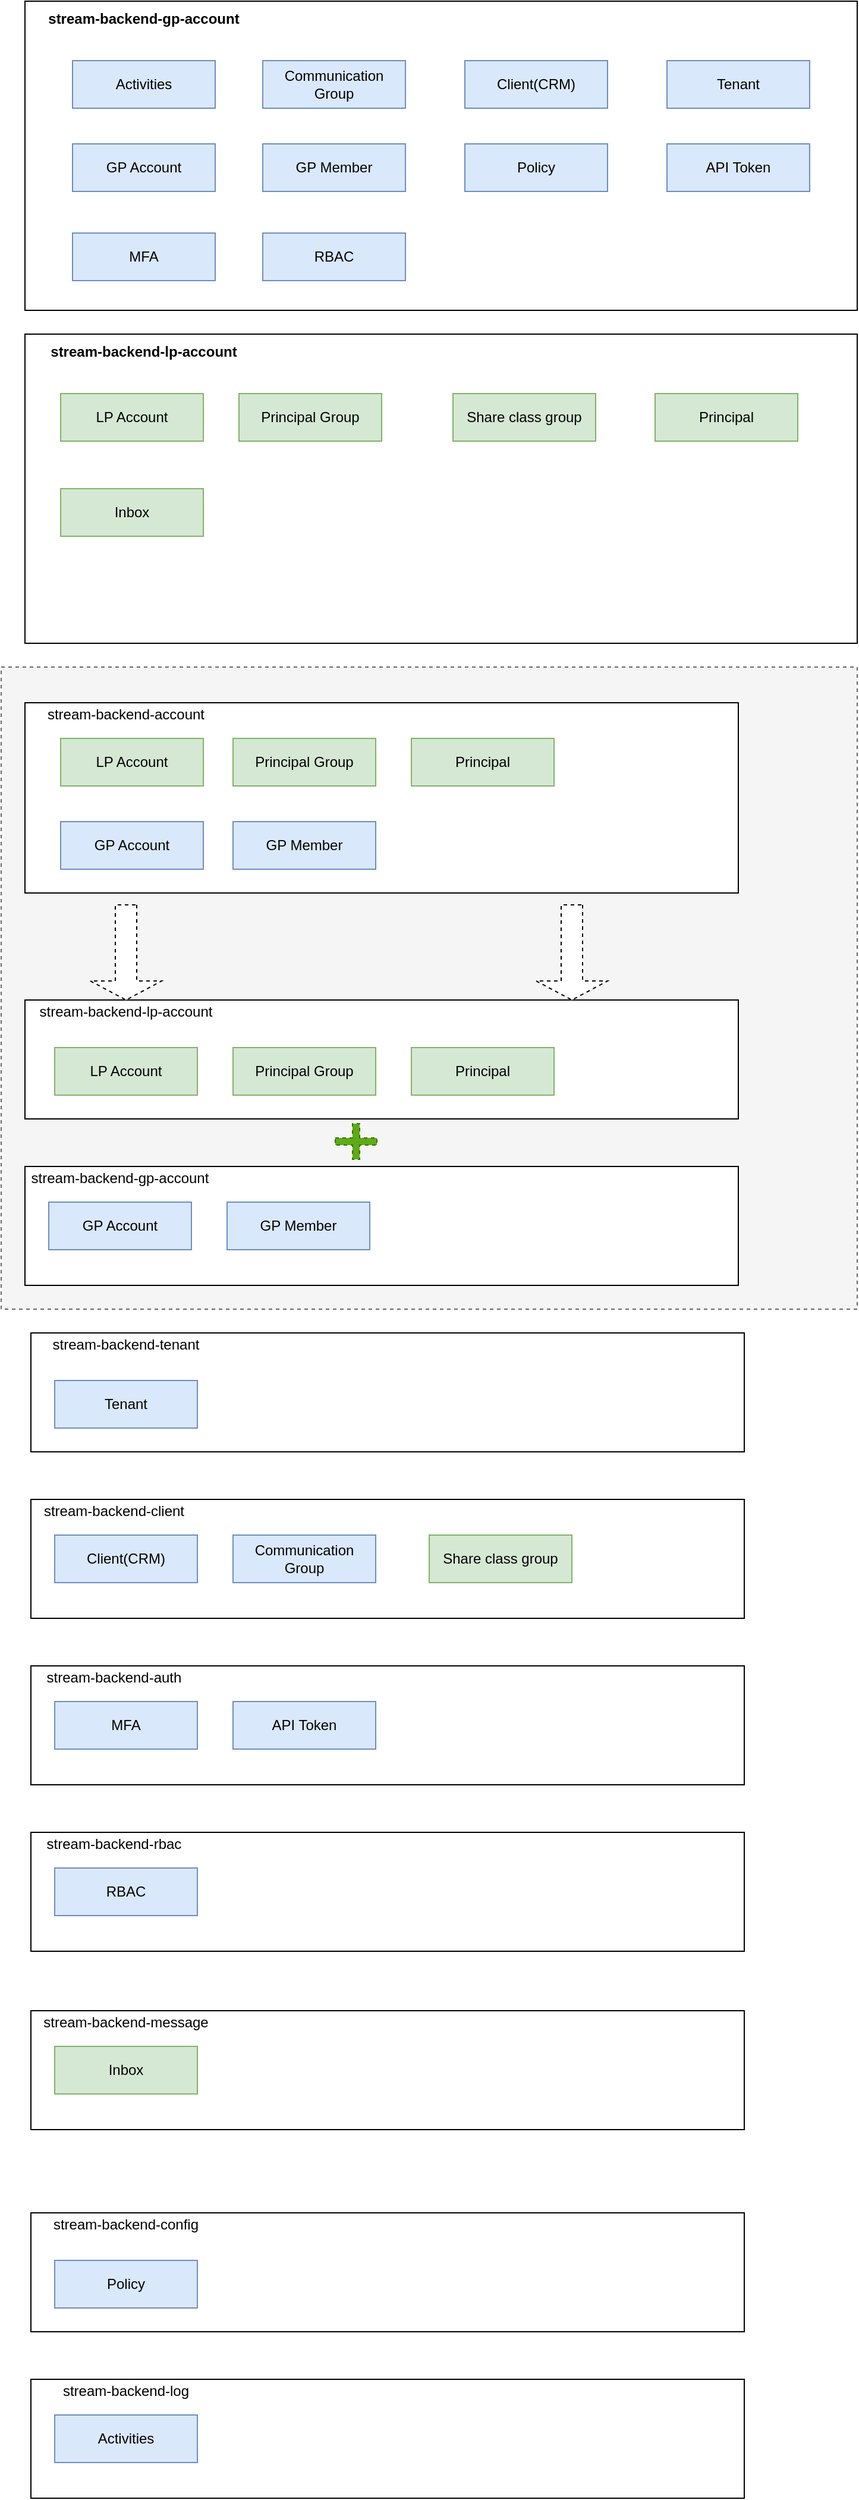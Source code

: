 <mxfile version="21.1.5" type="github">
  <diagram name="Page-1" id="siafdFkckaMNE3llaVE-">
    <mxGraphModel dx="1387" dy="900" grid="1" gridSize="10" guides="1" tooltips="1" connect="1" arrows="1" fold="1" page="1" pageScale="1" pageWidth="850" pageHeight="1100" math="0" shadow="0">
      <root>
        <mxCell id="0" />
        <mxCell id="1" parent="0" />
        <mxCell id="XZLKvz8-X9D0-rPEmGYp-99" value="" style="rounded=0;whiteSpace=wrap;html=1;fillColor=#f5f5f5;fontColor=#333333;strokeColor=#666666;dashed=1;" vertex="1" parent="1">
          <mxGeometry x="10" y="700" width="720" height="540" as="geometry" />
        </mxCell>
        <mxCell id="XZLKvz8-X9D0-rPEmGYp-1" value="" style="rounded=0;whiteSpace=wrap;html=1;" vertex="1" parent="1">
          <mxGeometry x="30" y="140" width="700" height="260" as="geometry" />
        </mxCell>
        <mxCell id="XZLKvz8-X9D0-rPEmGYp-2" value="stream-backend-gp-account" style="text;html=1;strokeColor=none;fillColor=none;align=center;verticalAlign=middle;whiteSpace=wrap;rounded=0;fontStyle=1" vertex="1" parent="1">
          <mxGeometry x="40" y="140" width="180" height="30" as="geometry" />
        </mxCell>
        <mxCell id="XZLKvz8-X9D0-rPEmGYp-3" value="Activities" style="rounded=0;whiteSpace=wrap;html=1;strokeColor=#6c8ebf;fillColor=#dae8fc;" vertex="1" parent="1">
          <mxGeometry x="70" y="190" width="120" height="40" as="geometry" />
        </mxCell>
        <mxCell id="XZLKvz8-X9D0-rPEmGYp-4" value="Communication Group" style="rounded=0;whiteSpace=wrap;html=1;strokeColor=#6c8ebf;fillColor=#dae8fc;" vertex="1" parent="1">
          <mxGeometry x="230" y="190" width="120" height="40" as="geometry" />
        </mxCell>
        <mxCell id="XZLKvz8-X9D0-rPEmGYp-5" value="Client(CRM)" style="rounded=0;whiteSpace=wrap;html=1;strokeColor=#6c8ebf;fillColor=#dae8fc;" vertex="1" parent="1">
          <mxGeometry x="400" y="190" width="120" height="40" as="geometry" />
        </mxCell>
        <mxCell id="XZLKvz8-X9D0-rPEmGYp-6" value="GP Account" style="rounded=0;whiteSpace=wrap;html=1;strokeColor=#6c8ebf;fillColor=#dae8fc;" vertex="1" parent="1">
          <mxGeometry x="70" y="260" width="120" height="40" as="geometry" />
        </mxCell>
        <mxCell id="XZLKvz8-X9D0-rPEmGYp-8" value="GP Member" style="rounded=0;whiteSpace=wrap;html=1;strokeColor=#6c8ebf;fillColor=#dae8fc;" vertex="1" parent="1">
          <mxGeometry x="230" y="260" width="120" height="40" as="geometry" />
        </mxCell>
        <mxCell id="XZLKvz8-X9D0-rPEmGYp-13" value="Policy" style="rounded=0;whiteSpace=wrap;html=1;strokeColor=#6c8ebf;fillColor=#dae8fc;" vertex="1" parent="1">
          <mxGeometry x="400" y="260" width="120" height="40" as="geometry" />
        </mxCell>
        <mxCell id="XZLKvz8-X9D0-rPEmGYp-14" value="MFA" style="rounded=0;whiteSpace=wrap;html=1;strokeColor=#6c8ebf;fillColor=#dae8fc;" vertex="1" parent="1">
          <mxGeometry x="70" y="335" width="120" height="40" as="geometry" />
        </mxCell>
        <mxCell id="XZLKvz8-X9D0-rPEmGYp-15" value="Tenant" style="rounded=0;whiteSpace=wrap;html=1;strokeColor=#6c8ebf;fillColor=#dae8fc;" vertex="1" parent="1">
          <mxGeometry x="570" y="190" width="120" height="40" as="geometry" />
        </mxCell>
        <mxCell id="XZLKvz8-X9D0-rPEmGYp-17" value="API Token" style="rounded=0;whiteSpace=wrap;html=1;strokeColor=#6c8ebf;fillColor=#dae8fc;" vertex="1" parent="1">
          <mxGeometry x="570" y="260" width="120" height="40" as="geometry" />
        </mxCell>
        <mxCell id="XZLKvz8-X9D0-rPEmGYp-19" value="" style="rounded=0;whiteSpace=wrap;html=1;" vertex="1" parent="1">
          <mxGeometry x="30" y="980" width="600" height="100" as="geometry" />
        </mxCell>
        <mxCell id="XZLKvz8-X9D0-rPEmGYp-20" value="stream-backend-lp-account" style="text;html=1;strokeColor=none;fillColor=none;align=center;verticalAlign=middle;whiteSpace=wrap;rounded=0;" vertex="1" parent="1">
          <mxGeometry x="35" y="980" width="160" height="20" as="geometry" />
        </mxCell>
        <mxCell id="XZLKvz8-X9D0-rPEmGYp-21" value="LP Account" style="rounded=0;whiteSpace=wrap;html=1;fillColor=#d5e8d4;strokeColor=#82b366;" vertex="1" parent="1">
          <mxGeometry x="55" y="1020" width="120" height="40" as="geometry" />
        </mxCell>
        <mxCell id="XZLKvz8-X9D0-rPEmGYp-22" value="Principal Group" style="rounded=0;whiteSpace=wrap;html=1;fillColor=#d5e8d4;strokeColor=#82b366;" vertex="1" parent="1">
          <mxGeometry x="205" y="1020" width="120" height="40" as="geometry" />
        </mxCell>
        <mxCell id="XZLKvz8-X9D0-rPEmGYp-23" value="Principal" style="rounded=0;whiteSpace=wrap;html=1;fillColor=#d5e8d4;strokeColor=#82b366;" vertex="1" parent="1">
          <mxGeometry x="355" y="1020" width="120" height="40" as="geometry" />
        </mxCell>
        <mxCell id="XZLKvz8-X9D0-rPEmGYp-25" value="" style="rounded=0;whiteSpace=wrap;html=1;" vertex="1" parent="1">
          <mxGeometry x="30" y="1120" width="600" height="100" as="geometry" />
        </mxCell>
        <mxCell id="XZLKvz8-X9D0-rPEmGYp-26" value="stream-backend-gp-account" style="text;html=1;strokeColor=none;fillColor=none;align=center;verticalAlign=middle;whiteSpace=wrap;rounded=0;" vertex="1" parent="1">
          <mxGeometry x="30" y="1120" width="160" height="20" as="geometry" />
        </mxCell>
        <mxCell id="XZLKvz8-X9D0-rPEmGYp-27" value="GP Account" style="rounded=0;whiteSpace=wrap;html=1;strokeColor=#6c8ebf;fillColor=#dae8fc;" vertex="1" parent="1">
          <mxGeometry x="50" y="1150" width="120" height="40" as="geometry" />
        </mxCell>
        <mxCell id="XZLKvz8-X9D0-rPEmGYp-28" value="GP Member" style="rounded=0;whiteSpace=wrap;html=1;strokeColor=#6c8ebf;fillColor=#dae8fc;" vertex="1" parent="1">
          <mxGeometry x="200" y="1150" width="120" height="40" as="geometry" />
        </mxCell>
        <mxCell id="XZLKvz8-X9D0-rPEmGYp-29" value="" style="rounded=0;whiteSpace=wrap;html=1;" vertex="1" parent="1">
          <mxGeometry x="35" y="1260" width="600" height="100" as="geometry" />
        </mxCell>
        <mxCell id="XZLKvz8-X9D0-rPEmGYp-30" value="stream-backend-tenant" style="text;html=1;strokeColor=none;fillColor=none;align=center;verticalAlign=middle;whiteSpace=wrap;rounded=0;" vertex="1" parent="1">
          <mxGeometry x="35" y="1260" width="160" height="20" as="geometry" />
        </mxCell>
        <mxCell id="XZLKvz8-X9D0-rPEmGYp-33" value="Tenant" style="rounded=0;whiteSpace=wrap;html=1;strokeColor=#6c8ebf;fillColor=#dae8fc;" vertex="1" parent="1">
          <mxGeometry x="55" y="1300" width="120" height="40" as="geometry" />
        </mxCell>
        <mxCell id="XZLKvz8-X9D0-rPEmGYp-35" value="" style="rounded=0;whiteSpace=wrap;html=1;" vertex="1" parent="1">
          <mxGeometry x="35" y="1400" width="600" height="100" as="geometry" />
        </mxCell>
        <mxCell id="XZLKvz8-X9D0-rPEmGYp-36" value="stream-backend-client" style="text;html=1;strokeColor=none;fillColor=none;align=center;verticalAlign=middle;whiteSpace=wrap;rounded=0;" vertex="1" parent="1">
          <mxGeometry x="25" y="1400" width="160" height="20" as="geometry" />
        </mxCell>
        <mxCell id="XZLKvz8-X9D0-rPEmGYp-37" value="Client(CRM)" style="rounded=0;whiteSpace=wrap;html=1;strokeColor=#6c8ebf;fillColor=#dae8fc;" vertex="1" parent="1">
          <mxGeometry x="55" y="1430" width="120" height="40" as="geometry" />
        </mxCell>
        <mxCell id="XZLKvz8-X9D0-rPEmGYp-38" value="Communication Group" style="rounded=0;whiteSpace=wrap;html=1;strokeColor=#6c8ebf;fillColor=#dae8fc;" vertex="1" parent="1">
          <mxGeometry x="205" y="1430" width="120" height="40" as="geometry" />
        </mxCell>
        <mxCell id="XZLKvz8-X9D0-rPEmGYp-39" value="" style="rounded=0;whiteSpace=wrap;html=1;" vertex="1" parent="1">
          <mxGeometry x="35" y="1540" width="600" height="100" as="geometry" />
        </mxCell>
        <mxCell id="XZLKvz8-X9D0-rPEmGYp-40" value="stream-backend-auth" style="text;html=1;strokeColor=none;fillColor=none;align=center;verticalAlign=middle;whiteSpace=wrap;rounded=0;" vertex="1" parent="1">
          <mxGeometry x="25" y="1540" width="160" height="20" as="geometry" />
        </mxCell>
        <mxCell id="XZLKvz8-X9D0-rPEmGYp-43" value="MFA" style="rounded=0;whiteSpace=wrap;html=1;strokeColor=#6c8ebf;fillColor=#dae8fc;" vertex="1" parent="1">
          <mxGeometry x="55" y="1570" width="120" height="40" as="geometry" />
        </mxCell>
        <mxCell id="XZLKvz8-X9D0-rPEmGYp-44" value="API Token" style="rounded=0;whiteSpace=wrap;html=1;strokeColor=#6c8ebf;fillColor=#dae8fc;" vertex="1" parent="1">
          <mxGeometry x="205" y="1570" width="120" height="40" as="geometry" />
        </mxCell>
        <mxCell id="XZLKvz8-X9D0-rPEmGYp-47" value="RBAC" style="rounded=0;whiteSpace=wrap;html=1;strokeColor=#6c8ebf;fillColor=#dae8fc;" vertex="1" parent="1">
          <mxGeometry x="230" y="335" width="120" height="40" as="geometry" />
        </mxCell>
        <mxCell id="XZLKvz8-X9D0-rPEmGYp-48" value="" style="rounded=0;whiteSpace=wrap;html=1;" vertex="1" parent="1">
          <mxGeometry x="35" y="1680" width="600" height="100" as="geometry" />
        </mxCell>
        <mxCell id="XZLKvz8-X9D0-rPEmGYp-49" value="stream-backend-rbac" style="text;html=1;strokeColor=none;fillColor=none;align=center;verticalAlign=middle;whiteSpace=wrap;rounded=0;" vertex="1" parent="1">
          <mxGeometry x="25" y="1680" width="160" height="20" as="geometry" />
        </mxCell>
        <mxCell id="XZLKvz8-X9D0-rPEmGYp-52" value="RBAC" style="rounded=0;whiteSpace=wrap;html=1;strokeColor=#6c8ebf;fillColor=#dae8fc;" vertex="1" parent="1">
          <mxGeometry x="55" y="1710" width="120" height="40" as="geometry" />
        </mxCell>
        <mxCell id="XZLKvz8-X9D0-rPEmGYp-54" value="" style="rounded=0;whiteSpace=wrap;html=1;" vertex="1" parent="1">
          <mxGeometry x="35" y="1830" width="600" height="100" as="geometry" />
        </mxCell>
        <mxCell id="XZLKvz8-X9D0-rPEmGYp-55" value="stream-backend-message" style="text;html=1;strokeColor=none;fillColor=none;align=center;verticalAlign=middle;whiteSpace=wrap;rounded=0;" vertex="1" parent="1">
          <mxGeometry x="35" y="1830" width="160" height="20" as="geometry" />
        </mxCell>
        <mxCell id="XZLKvz8-X9D0-rPEmGYp-56" value="Inbox" style="rounded=0;whiteSpace=wrap;html=1;strokeColor=#82b366;fillColor=#d5e8d4;" vertex="1" parent="1">
          <mxGeometry x="55" y="1860" width="120" height="40" as="geometry" />
        </mxCell>
        <mxCell id="XZLKvz8-X9D0-rPEmGYp-57" value="" style="rounded=0;whiteSpace=wrap;html=1;" vertex="1" parent="1">
          <mxGeometry x="35" y="2000" width="600" height="100" as="geometry" />
        </mxCell>
        <mxCell id="XZLKvz8-X9D0-rPEmGYp-58" value="stream-backend-config" style="text;html=1;strokeColor=none;fillColor=none;align=center;verticalAlign=middle;whiteSpace=wrap;rounded=0;" vertex="1" parent="1">
          <mxGeometry x="35" y="2000" width="160" height="20" as="geometry" />
        </mxCell>
        <mxCell id="XZLKvz8-X9D0-rPEmGYp-60" value="Policy" style="rounded=0;whiteSpace=wrap;html=1;strokeColor=#6c8ebf;fillColor=#dae8fc;" vertex="1" parent="1">
          <mxGeometry x="55" y="2040" width="120" height="40" as="geometry" />
        </mxCell>
        <mxCell id="XZLKvz8-X9D0-rPEmGYp-61" value="" style="rounded=0;whiteSpace=wrap;html=1;" vertex="1" parent="1">
          <mxGeometry x="35" y="2140" width="600" height="100" as="geometry" />
        </mxCell>
        <mxCell id="XZLKvz8-X9D0-rPEmGYp-62" value="stream-backend-log" style="text;html=1;strokeColor=none;fillColor=none;align=center;verticalAlign=middle;whiteSpace=wrap;rounded=0;" vertex="1" parent="1">
          <mxGeometry x="35" y="2140" width="160" height="20" as="geometry" />
        </mxCell>
        <mxCell id="XZLKvz8-X9D0-rPEmGYp-64" value="Activities" style="rounded=0;whiteSpace=wrap;html=1;strokeColor=#6c8ebf;fillColor=#dae8fc;" vertex="1" parent="1">
          <mxGeometry x="55" y="2170" width="120" height="40" as="geometry" />
        </mxCell>
        <mxCell id="XZLKvz8-X9D0-rPEmGYp-18" value="Share class group" style="rounded=0;whiteSpace=wrap;html=1;fillColor=#d5e8d4;strokeColor=#82b366;" vertex="1" parent="1">
          <mxGeometry x="370" y="1430" width="120" height="40" as="geometry" />
        </mxCell>
        <mxCell id="XZLKvz8-X9D0-rPEmGYp-70" value="" style="rounded=0;whiteSpace=wrap;html=1;" vertex="1" parent="1">
          <mxGeometry x="30" y="420" width="700" height="260" as="geometry" />
        </mxCell>
        <mxCell id="XZLKvz8-X9D0-rPEmGYp-71" value="stream-backend-lp-account" style="text;html=1;strokeColor=none;fillColor=none;align=center;verticalAlign=middle;whiteSpace=wrap;rounded=0;fontStyle=1" vertex="1" parent="1">
          <mxGeometry x="40" y="420" width="180" height="30" as="geometry" />
        </mxCell>
        <mxCell id="XZLKvz8-X9D0-rPEmGYp-77" value="LP Account" style="rounded=0;whiteSpace=wrap;html=1;fillColor=#d5e8d4;strokeColor=#82b366;" vertex="1" parent="1">
          <mxGeometry x="60" y="470" width="120" height="40" as="geometry" />
        </mxCell>
        <mxCell id="XZLKvz8-X9D0-rPEmGYp-78" value="Principal" style="rounded=0;whiteSpace=wrap;html=1;fillColor=#d5e8d4;strokeColor=#82b366;" vertex="1" parent="1">
          <mxGeometry x="560" y="470" width="120" height="40" as="geometry" />
        </mxCell>
        <mxCell id="XZLKvz8-X9D0-rPEmGYp-79" value="Principal Group" style="rounded=0;whiteSpace=wrap;html=1;fillColor=#d5e8d4;strokeColor=#82b366;" vertex="1" parent="1">
          <mxGeometry x="210" y="470" width="120" height="40" as="geometry" />
        </mxCell>
        <mxCell id="XZLKvz8-X9D0-rPEmGYp-83" value="Inbox" style="rounded=0;whiteSpace=wrap;html=1;fillColor=#d5e8d4;strokeColor=#82b366;" vertex="1" parent="1">
          <mxGeometry x="60" y="550" width="120" height="40" as="geometry" />
        </mxCell>
        <mxCell id="XZLKvz8-X9D0-rPEmGYp-86" value="Share class group" style="rounded=0;whiteSpace=wrap;html=1;fillColor=#d5e8d4;strokeColor=#82b366;" vertex="1" parent="1">
          <mxGeometry x="390" y="470" width="120" height="40" as="geometry" />
        </mxCell>
        <mxCell id="XZLKvz8-X9D0-rPEmGYp-89" value="" style="rounded=0;whiteSpace=wrap;html=1;" vertex="1" parent="1">
          <mxGeometry x="30" y="730" width="600" height="160" as="geometry" />
        </mxCell>
        <mxCell id="XZLKvz8-X9D0-rPEmGYp-90" value="stream-backend-account" style="text;html=1;strokeColor=none;fillColor=none;align=center;verticalAlign=middle;whiteSpace=wrap;rounded=0;" vertex="1" parent="1">
          <mxGeometry x="35" y="730" width="160" height="20" as="geometry" />
        </mxCell>
        <mxCell id="XZLKvz8-X9D0-rPEmGYp-91" value="LP Account" style="rounded=0;whiteSpace=wrap;html=1;fillColor=#d5e8d4;strokeColor=#82b366;" vertex="1" parent="1">
          <mxGeometry x="60" y="760" width="120" height="40" as="geometry" />
        </mxCell>
        <mxCell id="XZLKvz8-X9D0-rPEmGYp-92" value="Principal Group" style="rounded=0;whiteSpace=wrap;html=1;fillColor=#d5e8d4;strokeColor=#82b366;" vertex="1" parent="1">
          <mxGeometry x="205" y="760" width="120" height="40" as="geometry" />
        </mxCell>
        <mxCell id="XZLKvz8-X9D0-rPEmGYp-93" value="Principal" style="rounded=0;whiteSpace=wrap;html=1;fillColor=#d5e8d4;strokeColor=#82b366;" vertex="1" parent="1">
          <mxGeometry x="355" y="760" width="120" height="40" as="geometry" />
        </mxCell>
        <mxCell id="XZLKvz8-X9D0-rPEmGYp-94" value="GP Account" style="rounded=0;whiteSpace=wrap;html=1;strokeColor=#6c8ebf;fillColor=#dae8fc;" vertex="1" parent="1">
          <mxGeometry x="60" y="830" width="120" height="40" as="geometry" />
        </mxCell>
        <mxCell id="XZLKvz8-X9D0-rPEmGYp-95" value="GP Member" style="rounded=0;whiteSpace=wrap;html=1;strokeColor=#6c8ebf;fillColor=#dae8fc;" vertex="1" parent="1">
          <mxGeometry x="205" y="830" width="120" height="40" as="geometry" />
        </mxCell>
        <mxCell id="XZLKvz8-X9D0-rPEmGYp-96" value="" style="shape=singleArrow;direction=south;whiteSpace=wrap;html=1;dashed=1;" vertex="1" parent="1">
          <mxGeometry x="85" y="900" width="60" height="80" as="geometry" />
        </mxCell>
        <mxCell id="XZLKvz8-X9D0-rPEmGYp-97" value="" style="shape=singleArrow;direction=south;whiteSpace=wrap;html=1;dashed=1;" vertex="1" parent="1">
          <mxGeometry x="460" y="900" width="60" height="80" as="geometry" />
        </mxCell>
        <mxCell id="XZLKvz8-X9D0-rPEmGYp-100" value="" style="shape=cross;whiteSpace=wrap;html=1;dashed=1;fillColor=#60a917;strokeColor=#2D7600;fontColor=#ffffff;" vertex="1" parent="1">
          <mxGeometry x="291" y="1084" width="35" height="30" as="geometry" />
        </mxCell>
      </root>
    </mxGraphModel>
  </diagram>
</mxfile>

